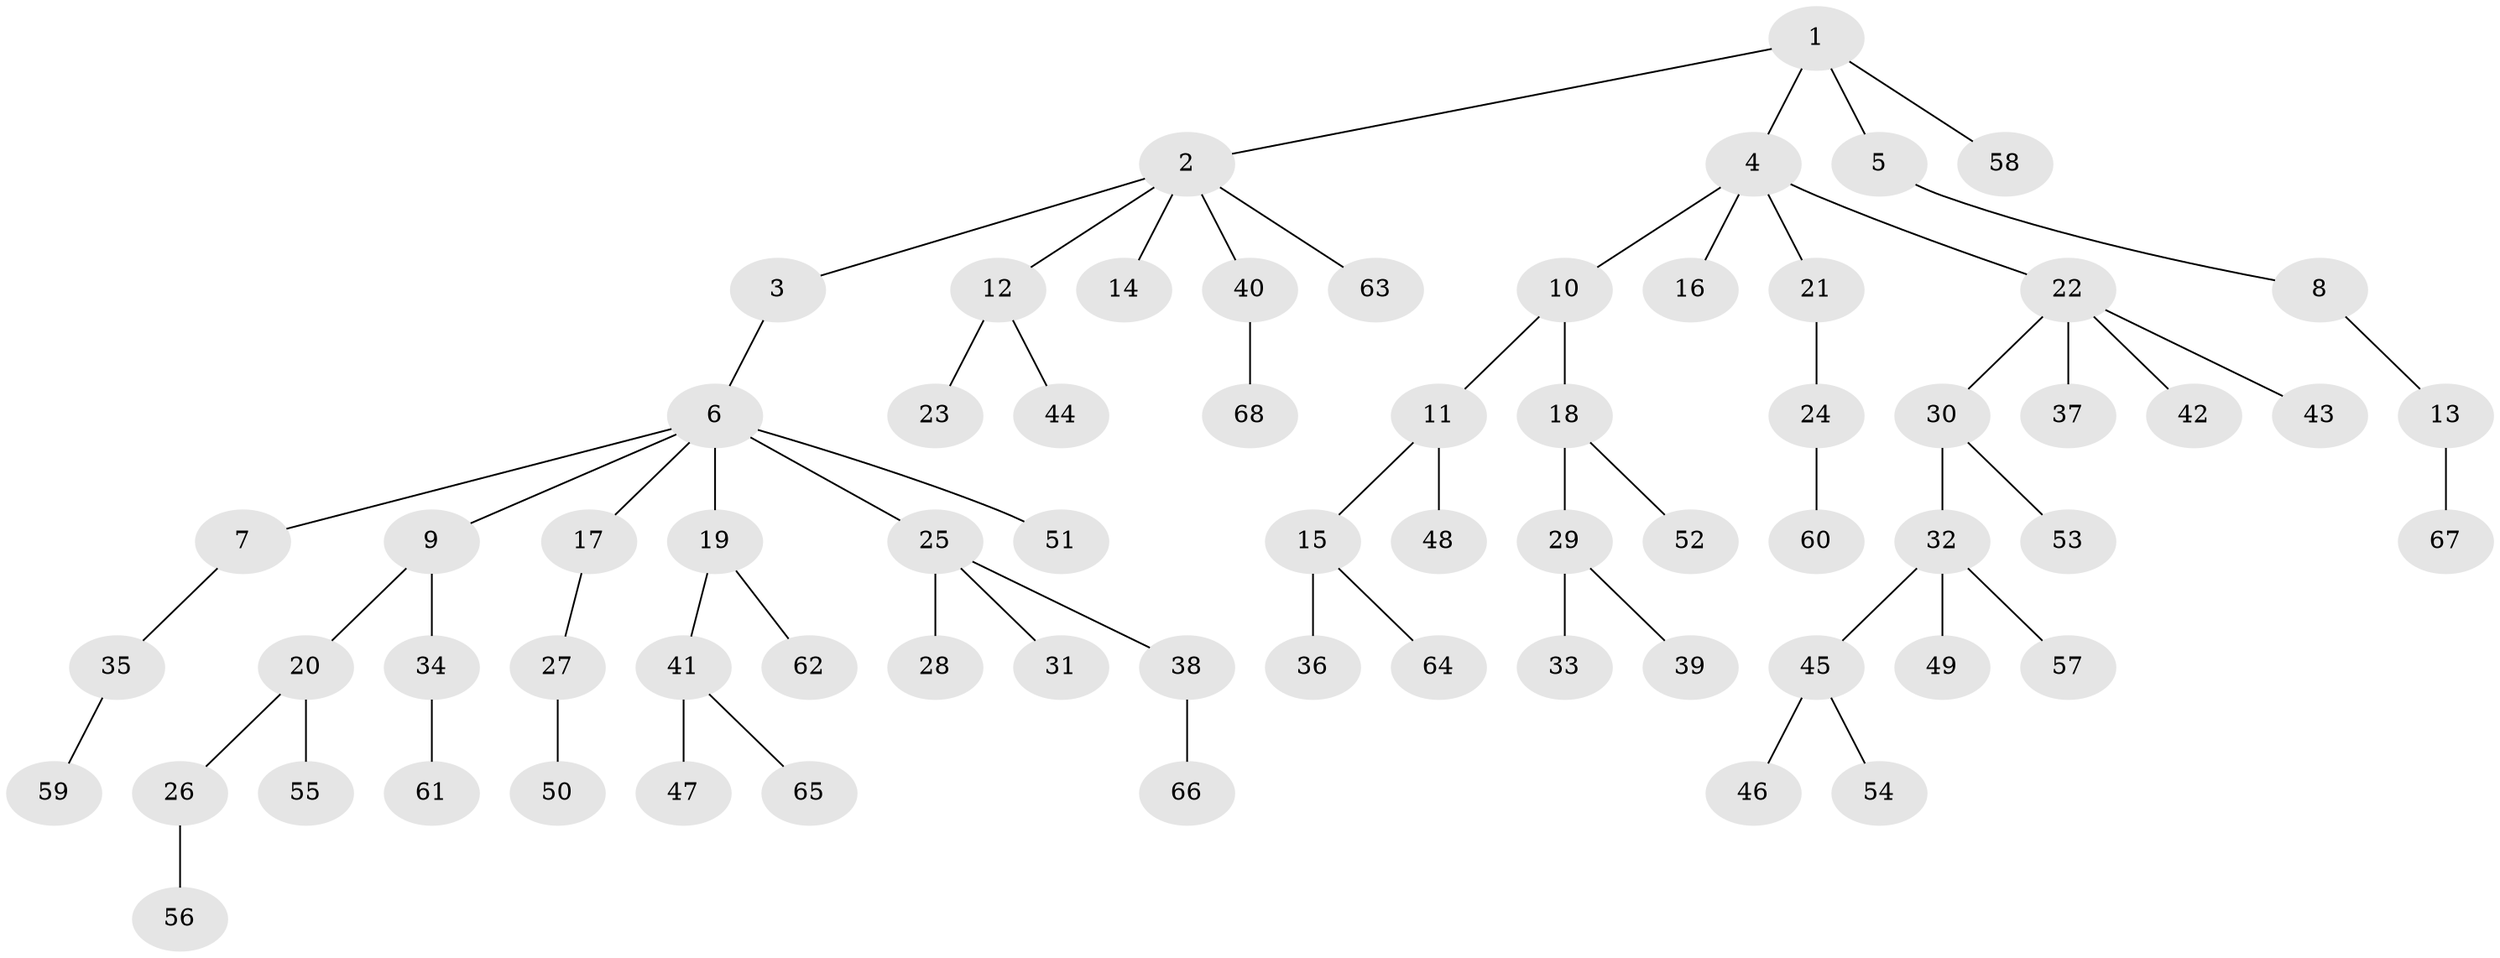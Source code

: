 // coarse degree distribution, {4: 0.08888888888888889, 5: 0.044444444444444446, 2: 0.3111111111111111, 8: 0.022222222222222223, 1: 0.5111111111111111, 3: 0.022222222222222223}
// Generated by graph-tools (version 1.1) at 2025/42/03/06/25 10:42:06]
// undirected, 68 vertices, 67 edges
graph export_dot {
graph [start="1"]
  node [color=gray90,style=filled];
  1;
  2;
  3;
  4;
  5;
  6;
  7;
  8;
  9;
  10;
  11;
  12;
  13;
  14;
  15;
  16;
  17;
  18;
  19;
  20;
  21;
  22;
  23;
  24;
  25;
  26;
  27;
  28;
  29;
  30;
  31;
  32;
  33;
  34;
  35;
  36;
  37;
  38;
  39;
  40;
  41;
  42;
  43;
  44;
  45;
  46;
  47;
  48;
  49;
  50;
  51;
  52;
  53;
  54;
  55;
  56;
  57;
  58;
  59;
  60;
  61;
  62;
  63;
  64;
  65;
  66;
  67;
  68;
  1 -- 2;
  1 -- 4;
  1 -- 5;
  1 -- 58;
  2 -- 3;
  2 -- 12;
  2 -- 14;
  2 -- 40;
  2 -- 63;
  3 -- 6;
  4 -- 10;
  4 -- 16;
  4 -- 21;
  4 -- 22;
  5 -- 8;
  6 -- 7;
  6 -- 9;
  6 -- 17;
  6 -- 19;
  6 -- 25;
  6 -- 51;
  7 -- 35;
  8 -- 13;
  9 -- 20;
  9 -- 34;
  10 -- 11;
  10 -- 18;
  11 -- 15;
  11 -- 48;
  12 -- 23;
  12 -- 44;
  13 -- 67;
  15 -- 36;
  15 -- 64;
  17 -- 27;
  18 -- 29;
  18 -- 52;
  19 -- 41;
  19 -- 62;
  20 -- 26;
  20 -- 55;
  21 -- 24;
  22 -- 30;
  22 -- 37;
  22 -- 42;
  22 -- 43;
  24 -- 60;
  25 -- 28;
  25 -- 31;
  25 -- 38;
  26 -- 56;
  27 -- 50;
  29 -- 33;
  29 -- 39;
  30 -- 32;
  30 -- 53;
  32 -- 45;
  32 -- 49;
  32 -- 57;
  34 -- 61;
  35 -- 59;
  38 -- 66;
  40 -- 68;
  41 -- 47;
  41 -- 65;
  45 -- 46;
  45 -- 54;
}
